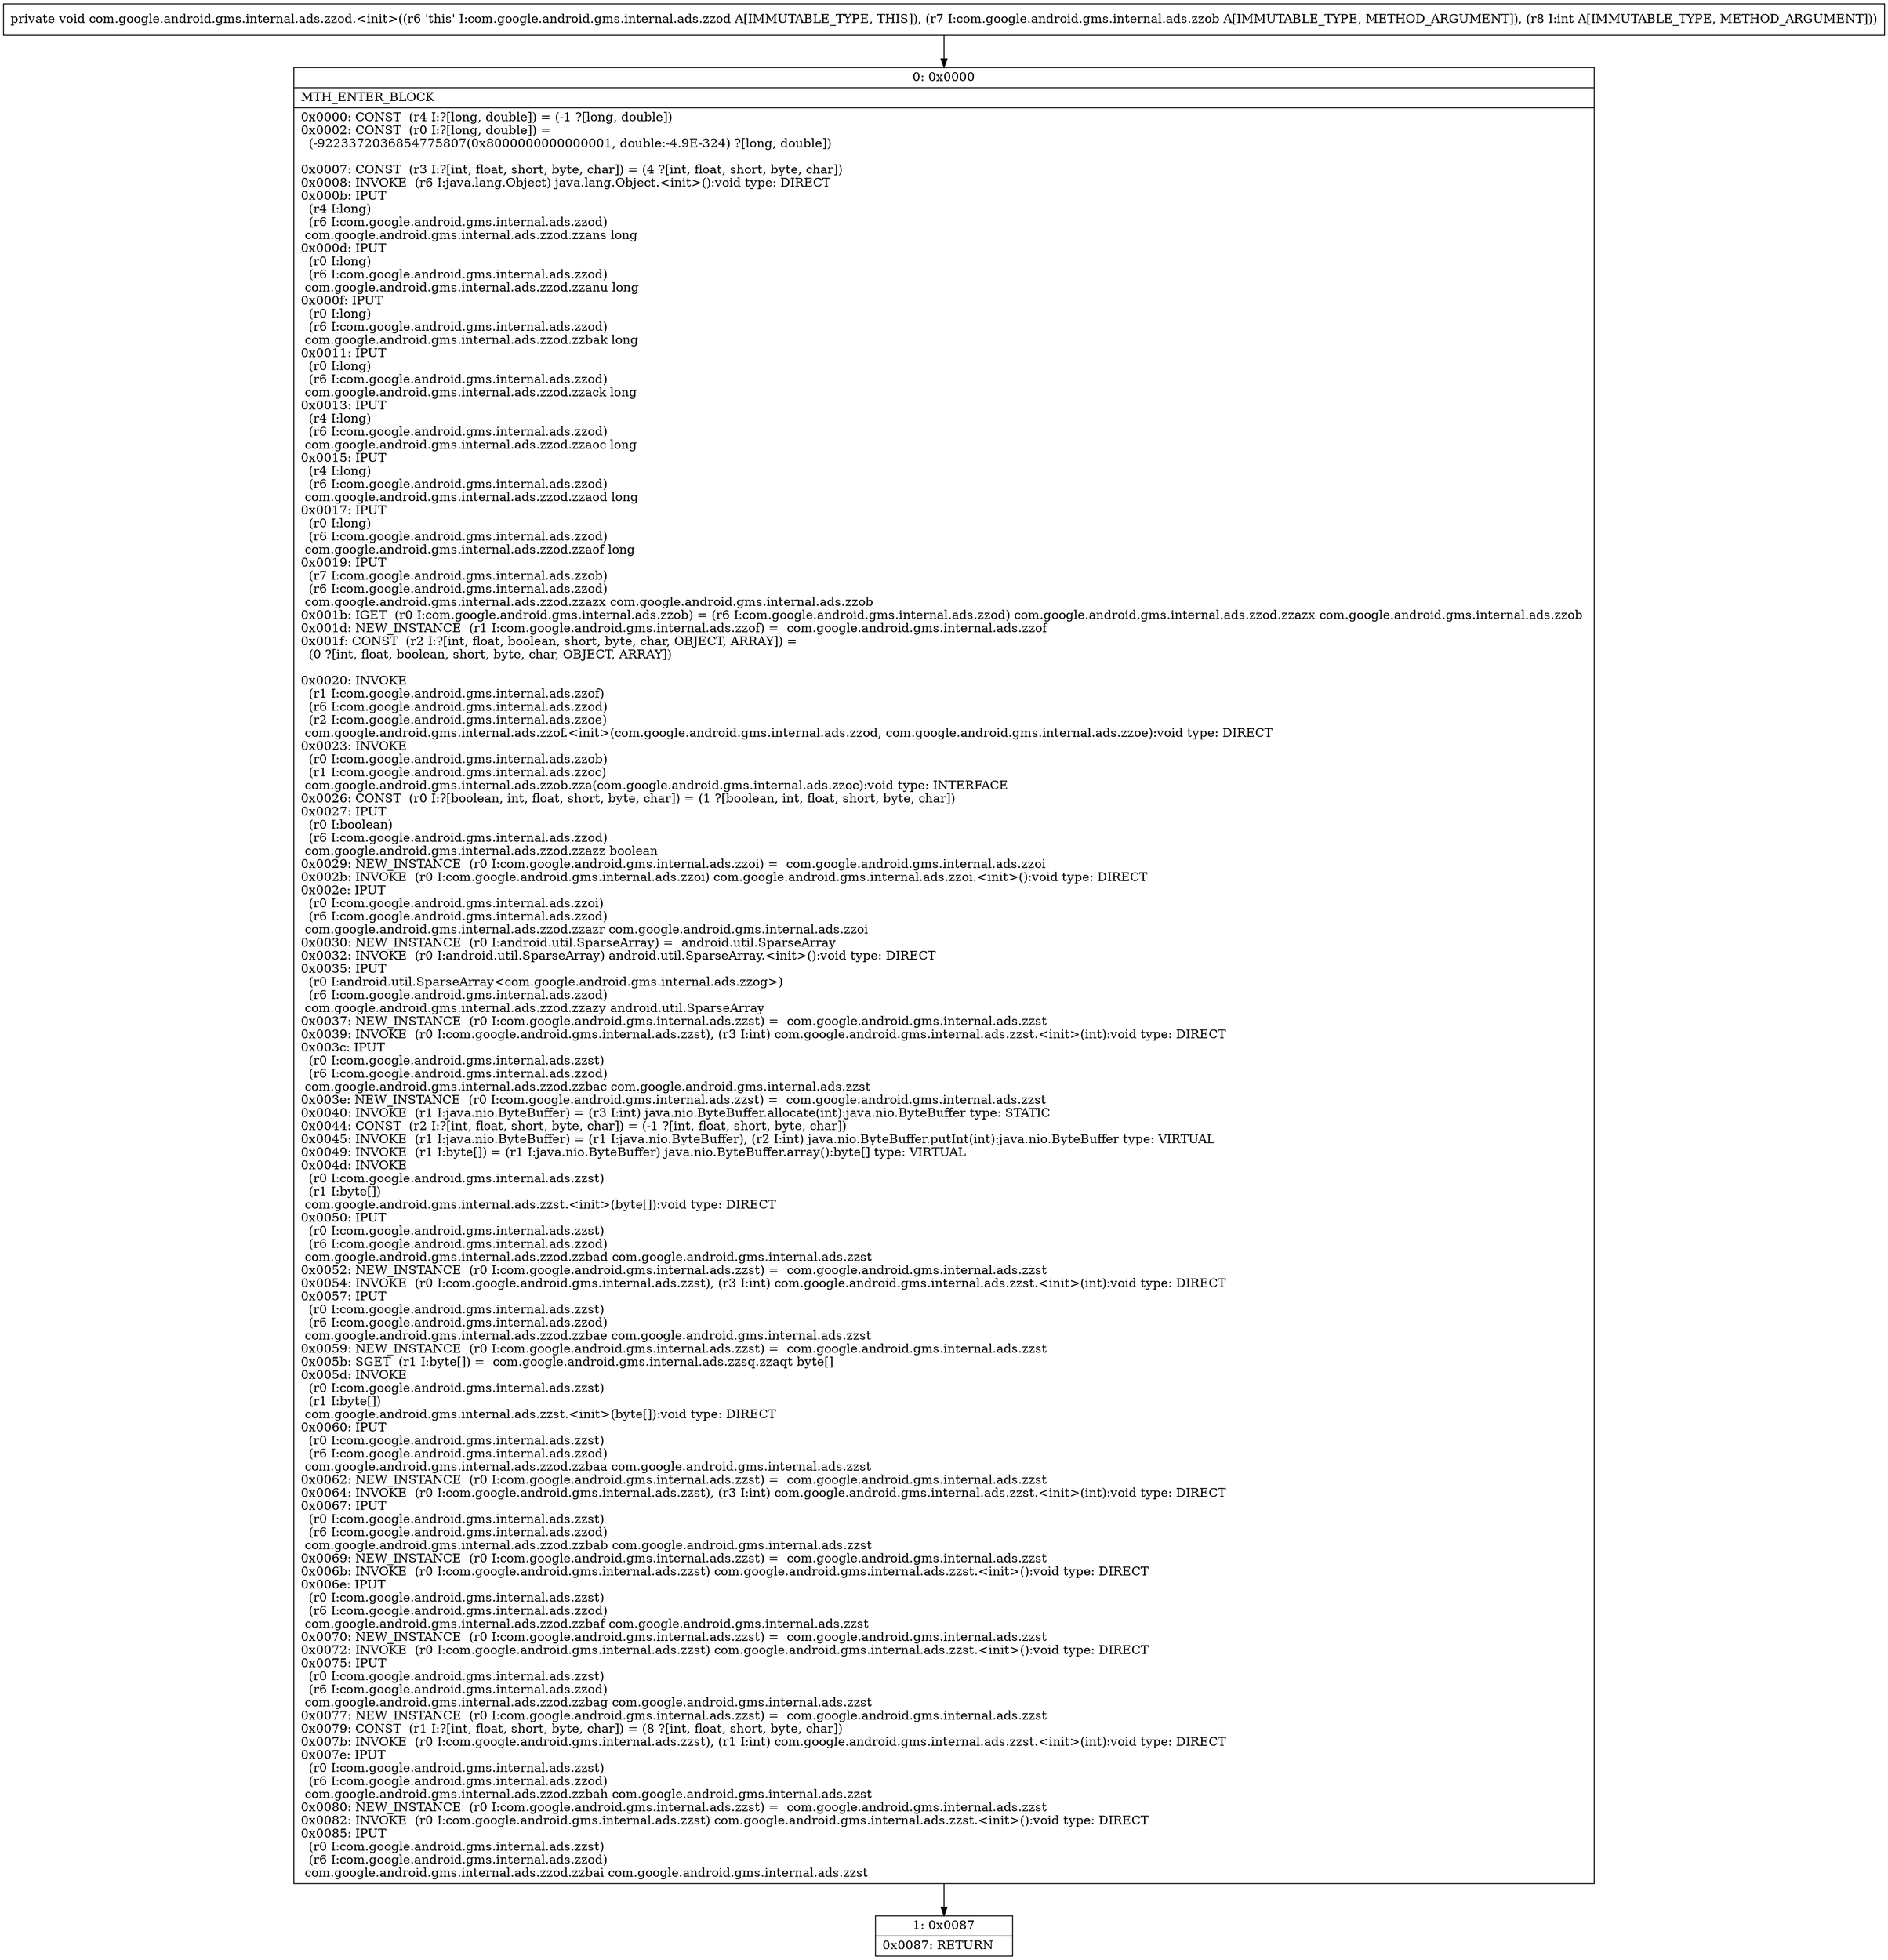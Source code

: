 digraph "CFG forcom.google.android.gms.internal.ads.zzod.\<init\>(Lcom\/google\/android\/gms\/internal\/ads\/zzob;I)V" {
Node_0 [shape=record,label="{0\:\ 0x0000|MTH_ENTER_BLOCK\l|0x0000: CONST  (r4 I:?[long, double]) = (\-1 ?[long, double]) \l0x0002: CONST  (r0 I:?[long, double]) = \l  (\-9223372036854775807(0x8000000000000001, double:\-4.9E\-324) ?[long, double])\l \l0x0007: CONST  (r3 I:?[int, float, short, byte, char]) = (4 ?[int, float, short, byte, char]) \l0x0008: INVOKE  (r6 I:java.lang.Object) java.lang.Object.\<init\>():void type: DIRECT \l0x000b: IPUT  \l  (r4 I:long)\l  (r6 I:com.google.android.gms.internal.ads.zzod)\l com.google.android.gms.internal.ads.zzod.zzans long \l0x000d: IPUT  \l  (r0 I:long)\l  (r6 I:com.google.android.gms.internal.ads.zzod)\l com.google.android.gms.internal.ads.zzod.zzanu long \l0x000f: IPUT  \l  (r0 I:long)\l  (r6 I:com.google.android.gms.internal.ads.zzod)\l com.google.android.gms.internal.ads.zzod.zzbak long \l0x0011: IPUT  \l  (r0 I:long)\l  (r6 I:com.google.android.gms.internal.ads.zzod)\l com.google.android.gms.internal.ads.zzod.zzack long \l0x0013: IPUT  \l  (r4 I:long)\l  (r6 I:com.google.android.gms.internal.ads.zzod)\l com.google.android.gms.internal.ads.zzod.zzaoc long \l0x0015: IPUT  \l  (r4 I:long)\l  (r6 I:com.google.android.gms.internal.ads.zzod)\l com.google.android.gms.internal.ads.zzod.zzaod long \l0x0017: IPUT  \l  (r0 I:long)\l  (r6 I:com.google.android.gms.internal.ads.zzod)\l com.google.android.gms.internal.ads.zzod.zzaof long \l0x0019: IPUT  \l  (r7 I:com.google.android.gms.internal.ads.zzob)\l  (r6 I:com.google.android.gms.internal.ads.zzod)\l com.google.android.gms.internal.ads.zzod.zzazx com.google.android.gms.internal.ads.zzob \l0x001b: IGET  (r0 I:com.google.android.gms.internal.ads.zzob) = (r6 I:com.google.android.gms.internal.ads.zzod) com.google.android.gms.internal.ads.zzod.zzazx com.google.android.gms.internal.ads.zzob \l0x001d: NEW_INSTANCE  (r1 I:com.google.android.gms.internal.ads.zzof) =  com.google.android.gms.internal.ads.zzof \l0x001f: CONST  (r2 I:?[int, float, boolean, short, byte, char, OBJECT, ARRAY]) = \l  (0 ?[int, float, boolean, short, byte, char, OBJECT, ARRAY])\l \l0x0020: INVOKE  \l  (r1 I:com.google.android.gms.internal.ads.zzof)\l  (r6 I:com.google.android.gms.internal.ads.zzod)\l  (r2 I:com.google.android.gms.internal.ads.zzoe)\l com.google.android.gms.internal.ads.zzof.\<init\>(com.google.android.gms.internal.ads.zzod, com.google.android.gms.internal.ads.zzoe):void type: DIRECT \l0x0023: INVOKE  \l  (r0 I:com.google.android.gms.internal.ads.zzob)\l  (r1 I:com.google.android.gms.internal.ads.zzoc)\l com.google.android.gms.internal.ads.zzob.zza(com.google.android.gms.internal.ads.zzoc):void type: INTERFACE \l0x0026: CONST  (r0 I:?[boolean, int, float, short, byte, char]) = (1 ?[boolean, int, float, short, byte, char]) \l0x0027: IPUT  \l  (r0 I:boolean)\l  (r6 I:com.google.android.gms.internal.ads.zzod)\l com.google.android.gms.internal.ads.zzod.zzazz boolean \l0x0029: NEW_INSTANCE  (r0 I:com.google.android.gms.internal.ads.zzoi) =  com.google.android.gms.internal.ads.zzoi \l0x002b: INVOKE  (r0 I:com.google.android.gms.internal.ads.zzoi) com.google.android.gms.internal.ads.zzoi.\<init\>():void type: DIRECT \l0x002e: IPUT  \l  (r0 I:com.google.android.gms.internal.ads.zzoi)\l  (r6 I:com.google.android.gms.internal.ads.zzod)\l com.google.android.gms.internal.ads.zzod.zzazr com.google.android.gms.internal.ads.zzoi \l0x0030: NEW_INSTANCE  (r0 I:android.util.SparseArray) =  android.util.SparseArray \l0x0032: INVOKE  (r0 I:android.util.SparseArray) android.util.SparseArray.\<init\>():void type: DIRECT \l0x0035: IPUT  \l  (r0 I:android.util.SparseArray\<com.google.android.gms.internal.ads.zzog\>)\l  (r6 I:com.google.android.gms.internal.ads.zzod)\l com.google.android.gms.internal.ads.zzod.zzazy android.util.SparseArray \l0x0037: NEW_INSTANCE  (r0 I:com.google.android.gms.internal.ads.zzst) =  com.google.android.gms.internal.ads.zzst \l0x0039: INVOKE  (r0 I:com.google.android.gms.internal.ads.zzst), (r3 I:int) com.google.android.gms.internal.ads.zzst.\<init\>(int):void type: DIRECT \l0x003c: IPUT  \l  (r0 I:com.google.android.gms.internal.ads.zzst)\l  (r6 I:com.google.android.gms.internal.ads.zzod)\l com.google.android.gms.internal.ads.zzod.zzbac com.google.android.gms.internal.ads.zzst \l0x003e: NEW_INSTANCE  (r0 I:com.google.android.gms.internal.ads.zzst) =  com.google.android.gms.internal.ads.zzst \l0x0040: INVOKE  (r1 I:java.nio.ByteBuffer) = (r3 I:int) java.nio.ByteBuffer.allocate(int):java.nio.ByteBuffer type: STATIC \l0x0044: CONST  (r2 I:?[int, float, short, byte, char]) = (\-1 ?[int, float, short, byte, char]) \l0x0045: INVOKE  (r1 I:java.nio.ByteBuffer) = (r1 I:java.nio.ByteBuffer), (r2 I:int) java.nio.ByteBuffer.putInt(int):java.nio.ByteBuffer type: VIRTUAL \l0x0049: INVOKE  (r1 I:byte[]) = (r1 I:java.nio.ByteBuffer) java.nio.ByteBuffer.array():byte[] type: VIRTUAL \l0x004d: INVOKE  \l  (r0 I:com.google.android.gms.internal.ads.zzst)\l  (r1 I:byte[])\l com.google.android.gms.internal.ads.zzst.\<init\>(byte[]):void type: DIRECT \l0x0050: IPUT  \l  (r0 I:com.google.android.gms.internal.ads.zzst)\l  (r6 I:com.google.android.gms.internal.ads.zzod)\l com.google.android.gms.internal.ads.zzod.zzbad com.google.android.gms.internal.ads.zzst \l0x0052: NEW_INSTANCE  (r0 I:com.google.android.gms.internal.ads.zzst) =  com.google.android.gms.internal.ads.zzst \l0x0054: INVOKE  (r0 I:com.google.android.gms.internal.ads.zzst), (r3 I:int) com.google.android.gms.internal.ads.zzst.\<init\>(int):void type: DIRECT \l0x0057: IPUT  \l  (r0 I:com.google.android.gms.internal.ads.zzst)\l  (r6 I:com.google.android.gms.internal.ads.zzod)\l com.google.android.gms.internal.ads.zzod.zzbae com.google.android.gms.internal.ads.zzst \l0x0059: NEW_INSTANCE  (r0 I:com.google.android.gms.internal.ads.zzst) =  com.google.android.gms.internal.ads.zzst \l0x005b: SGET  (r1 I:byte[]) =  com.google.android.gms.internal.ads.zzsq.zzaqt byte[] \l0x005d: INVOKE  \l  (r0 I:com.google.android.gms.internal.ads.zzst)\l  (r1 I:byte[])\l com.google.android.gms.internal.ads.zzst.\<init\>(byte[]):void type: DIRECT \l0x0060: IPUT  \l  (r0 I:com.google.android.gms.internal.ads.zzst)\l  (r6 I:com.google.android.gms.internal.ads.zzod)\l com.google.android.gms.internal.ads.zzod.zzbaa com.google.android.gms.internal.ads.zzst \l0x0062: NEW_INSTANCE  (r0 I:com.google.android.gms.internal.ads.zzst) =  com.google.android.gms.internal.ads.zzst \l0x0064: INVOKE  (r0 I:com.google.android.gms.internal.ads.zzst), (r3 I:int) com.google.android.gms.internal.ads.zzst.\<init\>(int):void type: DIRECT \l0x0067: IPUT  \l  (r0 I:com.google.android.gms.internal.ads.zzst)\l  (r6 I:com.google.android.gms.internal.ads.zzod)\l com.google.android.gms.internal.ads.zzod.zzbab com.google.android.gms.internal.ads.zzst \l0x0069: NEW_INSTANCE  (r0 I:com.google.android.gms.internal.ads.zzst) =  com.google.android.gms.internal.ads.zzst \l0x006b: INVOKE  (r0 I:com.google.android.gms.internal.ads.zzst) com.google.android.gms.internal.ads.zzst.\<init\>():void type: DIRECT \l0x006e: IPUT  \l  (r0 I:com.google.android.gms.internal.ads.zzst)\l  (r6 I:com.google.android.gms.internal.ads.zzod)\l com.google.android.gms.internal.ads.zzod.zzbaf com.google.android.gms.internal.ads.zzst \l0x0070: NEW_INSTANCE  (r0 I:com.google.android.gms.internal.ads.zzst) =  com.google.android.gms.internal.ads.zzst \l0x0072: INVOKE  (r0 I:com.google.android.gms.internal.ads.zzst) com.google.android.gms.internal.ads.zzst.\<init\>():void type: DIRECT \l0x0075: IPUT  \l  (r0 I:com.google.android.gms.internal.ads.zzst)\l  (r6 I:com.google.android.gms.internal.ads.zzod)\l com.google.android.gms.internal.ads.zzod.zzbag com.google.android.gms.internal.ads.zzst \l0x0077: NEW_INSTANCE  (r0 I:com.google.android.gms.internal.ads.zzst) =  com.google.android.gms.internal.ads.zzst \l0x0079: CONST  (r1 I:?[int, float, short, byte, char]) = (8 ?[int, float, short, byte, char]) \l0x007b: INVOKE  (r0 I:com.google.android.gms.internal.ads.zzst), (r1 I:int) com.google.android.gms.internal.ads.zzst.\<init\>(int):void type: DIRECT \l0x007e: IPUT  \l  (r0 I:com.google.android.gms.internal.ads.zzst)\l  (r6 I:com.google.android.gms.internal.ads.zzod)\l com.google.android.gms.internal.ads.zzod.zzbah com.google.android.gms.internal.ads.zzst \l0x0080: NEW_INSTANCE  (r0 I:com.google.android.gms.internal.ads.zzst) =  com.google.android.gms.internal.ads.zzst \l0x0082: INVOKE  (r0 I:com.google.android.gms.internal.ads.zzst) com.google.android.gms.internal.ads.zzst.\<init\>():void type: DIRECT \l0x0085: IPUT  \l  (r0 I:com.google.android.gms.internal.ads.zzst)\l  (r6 I:com.google.android.gms.internal.ads.zzod)\l com.google.android.gms.internal.ads.zzod.zzbai com.google.android.gms.internal.ads.zzst \l}"];
Node_1 [shape=record,label="{1\:\ 0x0087|0x0087: RETURN   \l}"];
MethodNode[shape=record,label="{private void com.google.android.gms.internal.ads.zzod.\<init\>((r6 'this' I:com.google.android.gms.internal.ads.zzod A[IMMUTABLE_TYPE, THIS]), (r7 I:com.google.android.gms.internal.ads.zzob A[IMMUTABLE_TYPE, METHOD_ARGUMENT]), (r8 I:int A[IMMUTABLE_TYPE, METHOD_ARGUMENT])) }"];
MethodNode -> Node_0;
Node_0 -> Node_1;
}

